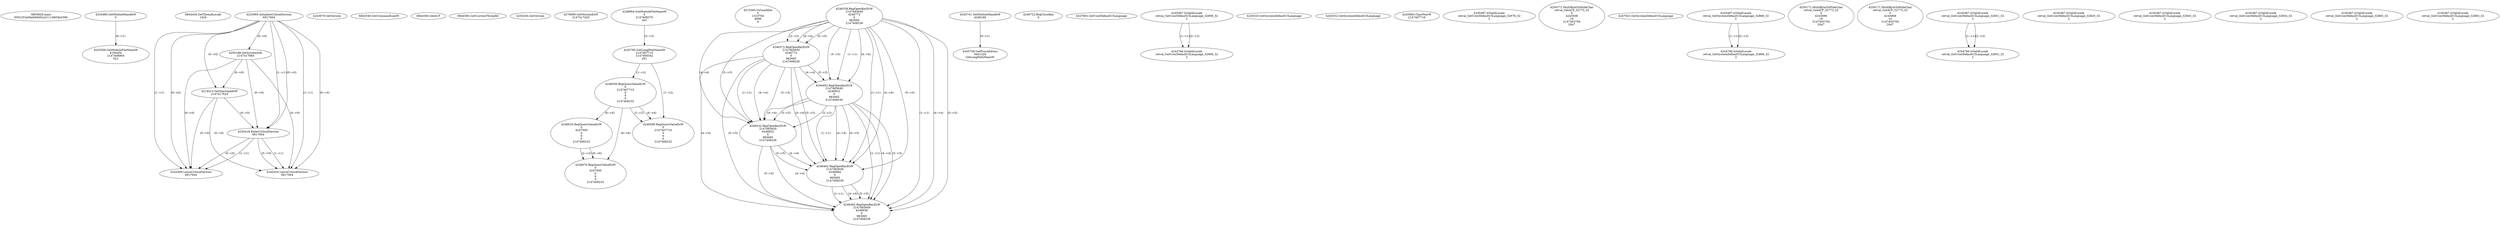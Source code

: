 // Global SCDG with merge call
digraph {
	0 [label="6850628.main
0002253a5beb9d462a311149d3b439fc"]
	1 [label="4254480.GetModuleHandleW
0"]
	2 [label="6844434.SetThreadLocale
1024"]
	3 [label="4243965.InitializeCriticalSection
6917004"]
	4 [label="4243979.GetVersion
"]
	5 [label="4250188.GetSystemInfo
2147417660"]
	3 -> 5 [label="(0-->0)"]
	6 [label="6844540.GetCommandLineW
"]
	7 [label="4214413.GetStartupInfoW
2147417624"]
	3 -> 7 [label="(0-->0)"]
	5 -> 7 [label="(0-->0)"]
	8 [label="6844560.GetACP
"]
	9 [label="6844580.GetCurrentThreadId
"]
	10 [label="4250204.GetVersion
"]
	11 [label="4276690.GetVersionExW
2147417420"]
	12 [label="4243306.GetModuleFileNameW
4194304
2147408904
522"]
	1 -> 12 [label="(0-->1)"]
	13 [label="4248064.GetModuleFileNameW
0
2147408370
261"]
	14 [label="4215383.VirtualAlloc
0
1310704
4096
4"]
	15 [label="4246338.RegOpenKeyExW
2147483649
4246772
0
983065
2147408236"]
	16 [label="4246372.RegOpenKeyExW
2147483650
4246772
0
983065
2147408236"]
	15 -> 16 [label="(2-->2)"]
	15 -> 16 [label="(4-->4)"]
	15 -> 16 [label="(5-->5)"]
	17 [label="4245741.GetModuleHandleW
4246160"]
	18 [label="4245758.GetProcAddress
9441320
GetLongPathNameW"]
	17 -> 18 [label="(0-->1)"]
	19 [label="4245785.GetLongPathNameW
2147407710
2147406542
261"]
	13 -> 19 [label="(3-->3)"]
	20 [label="4246556.RegQueryValueExW
0
2147407710
0
0
0
2147408232"]
	19 -> 20 [label="(1-->2)"]
	21 [label="4246635.RegQueryValueExW
0
4247000
0
0
0
2147408232"]
	20 -> 21 [label="(6-->6)"]
	22 [label="4246722.RegCloseKey
0"]
	23 [label="4247883.GetUserDefaultUILanguage
"]
	24 [label="4245418.EnterCriticalSection
6917004"]
	3 -> 24 [label="(1-->1)"]
	3 -> 24 [label="(0-->0)"]
	5 -> 24 [label="(0-->0)"]
	7 -> 24 [label="(0-->0)"]
	25 [label="4245469.LeaveCriticalSection
6917004"]
	3 -> 25 [label="(1-->1)"]
	24 -> 25 [label="(1-->1)"]
	3 -> 25 [label="(0-->0)"]
	5 -> 25 [label="(0-->0)"]
	7 -> 25 [label="(0-->0)"]
	24 -> 25 [label="(0-->0)"]
	26 [label="4245487.IsValidLocale
retval_GetUserDefaultUILanguage_32908_32
2"]
	27 [label="4244766.IsValidLocale
retval_GetUserDefaultUILanguage_32908_32
2"]
	26 -> 27 [label="(1-->1)"]
	26 -> 27 [label="(2-->2)"]
	28 [label="4245525.GetSystemDefaultUILanguage
"]
	29 [label="4245552.GetSystemDefaultUILanguage
"]
	30 [label="4245683.CharNextW
2147407716"]
	31 [label="4245487.IsValidLocale
retval_GetUserDefaultUILanguage_32978_32
2"]
	32 [label="4250171.MultiByteToWideChar
retval_GetACP_32773_32
0
4243508
10
2147403704
2047"]
	33 [label="4246402.RegOpenKeyExW
2147483649
4246832
0
983065
2147408236"]
	15 -> 33 [label="(1-->1)"]
	15 -> 33 [label="(4-->4)"]
	16 -> 33 [label="(4-->4)"]
	15 -> 33 [label="(5-->5)"]
	16 -> 33 [label="(5-->5)"]
	34 [label="4246432.RegOpenKeyExW
2147483650
4246832
0
983065
2147408236"]
	16 -> 34 [label="(1-->1)"]
	33 -> 34 [label="(2-->2)"]
	15 -> 34 [label="(4-->4)"]
	16 -> 34 [label="(4-->4)"]
	33 -> 34 [label="(4-->4)"]
	15 -> 34 [label="(5-->5)"]
	16 -> 34 [label="(5-->5)"]
	33 -> 34 [label="(5-->5)"]
	35 [label="4246676.RegQueryValueExW
0
4247000
0
0
0
2147408232"]
	21 -> 35 [label="(2-->2)"]
	20 -> 35 [label="(6-->6)"]
	21 -> 35 [label="(6-->6)"]
	36 [label="4245454.LeaveCriticalSection
6917004"]
	3 -> 36 [label="(1-->1)"]
	24 -> 36 [label="(1-->1)"]
	3 -> 36 [label="(0-->0)"]
	5 -> 36 [label="(0-->0)"]
	7 -> 36 [label="(0-->0)"]
	24 -> 36 [label="(0-->0)"]
	37 [label="4247923.GetSystemDefaultUILanguage
"]
	38 [label="4245487.IsValidLocale
retval_GetSystemDefaultUILanguage_32868_32
2"]
	39 [label="4244766.IsValidLocale
retval_GetSystemDefaultUILanguage_32868_32
2"]
	38 -> 39 [label="(1-->1)"]
	38 -> 39 [label="(2-->2)"]
	40 [label="4250171.MultiByteToWideChar
retval_GetACP_32773_32
0
4243696
16
2147403704
2047"]
	41 [label="4250171.MultiByteToWideChar
retval_GetACP_32773_32
0
4243868
10
2147403704
2047"]
	42 [label="4245487.IsValidLocale
retval_GetUserDefaultUILanguage_32851_32
2"]
	43 [label="4246599.RegQueryValueExW
0
2147407710
0
0
0
2147408232"]
	19 -> 43 [label="(1-->2)"]
	20 -> 43 [label="(2-->2)"]
	20 -> 43 [label="(6-->6)"]
	44 [label="4245487.IsValidLocale
retval_GetUserDefaultUILanguage_32820_32
2"]
	45 [label="4246462.RegOpenKeyExW
2147483649
4246884
0
983065
2147408236"]
	15 -> 45 [label="(1-->1)"]
	33 -> 45 [label="(1-->1)"]
	15 -> 45 [label="(4-->4)"]
	16 -> 45 [label="(4-->4)"]
	33 -> 45 [label="(4-->4)"]
	34 -> 45 [label="(4-->4)"]
	15 -> 45 [label="(5-->5)"]
	16 -> 45 [label="(5-->5)"]
	33 -> 45 [label="(5-->5)"]
	34 -> 45 [label="(5-->5)"]
	46 [label="4246492.RegOpenKeyExW
2147483649
4246936
0
983065
2147408236"]
	15 -> 46 [label="(1-->1)"]
	33 -> 46 [label="(1-->1)"]
	45 -> 46 [label="(1-->1)"]
	15 -> 46 [label="(4-->4)"]
	16 -> 46 [label="(4-->4)"]
	33 -> 46 [label="(4-->4)"]
	34 -> 46 [label="(4-->4)"]
	45 -> 46 [label="(4-->4)"]
	15 -> 46 [label="(5-->5)"]
	16 -> 46 [label="(5-->5)"]
	33 -> 46 [label="(5-->5)"]
	34 -> 46 [label="(5-->5)"]
	45 -> 46 [label="(5-->5)"]
	47 [label="4245487.IsValidLocale
retval_GetUserDefaultUILanguage_32945_32
2"]
	48 [label="4245487.IsValidLocale
retval_GetUserDefaultUILanguage_32934_32
2"]
	49 [label="4245487.IsValidLocale
retval_GetUserDefaultUILanguage_32865_32
2"]
	50 [label="4245487.IsValidLocale
retval_GetUserDefaultUILanguage_32893_32
2"]
	51 [label="4244766.IsValidLocale
retval_GetUserDefaultUILanguage_32851_32
2"]
	42 -> 51 [label="(1-->1)"]
	42 -> 51 [label="(2-->2)"]
}
